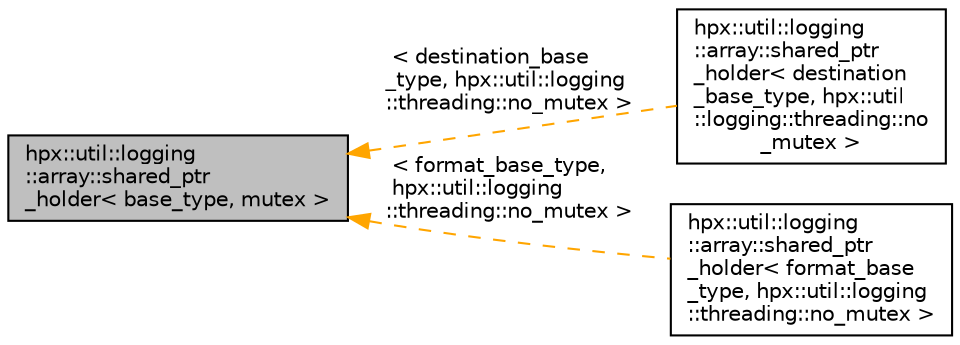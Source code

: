 digraph "hpx::util::logging::array::shared_ptr_holder&lt; base_type, mutex &gt;"
{
  edge [fontname="Helvetica",fontsize="10",labelfontname="Helvetica",labelfontsize="10"];
  node [fontname="Helvetica",fontsize="10",shape=record];
  rankdir="LR";
  Node0 [label="hpx::util::logging\l::array::shared_ptr\l_holder\< base_type, mutex \>",height=0.2,width=0.4,color="black", fillcolor="grey75", style="filled", fontcolor="black"];
  Node0 -> Node1 [dir="back",color="orange",fontsize="10",style="dashed",label=" \< destination_base\l_type, hpx::util::logging\l::threading::no_mutex \>" ,fontname="Helvetica"];
  Node1 [label="hpx::util::logging\l::array::shared_ptr\l_holder\< destination\l_base_type, hpx::util\l::logging::threading::no\l_mutex \>",height=0.2,width=0.4,color="black", fillcolor="white", style="filled",URL="$d3/d8f/classhpx_1_1util_1_1logging_1_1array_1_1shared__ptr__holder.html"];
  Node0 -> Node2 [dir="back",color="orange",fontsize="10",style="dashed",label=" \< format_base_type,\l hpx::util::logging\l::threading::no_mutex \>" ,fontname="Helvetica"];
  Node2 [label="hpx::util::logging\l::array::shared_ptr\l_holder\< format_base\l_type, hpx::util::logging\l::threading::no_mutex \>",height=0.2,width=0.4,color="black", fillcolor="white", style="filled",URL="$d3/d8f/classhpx_1_1util_1_1logging_1_1array_1_1shared__ptr__holder.html"];
}
